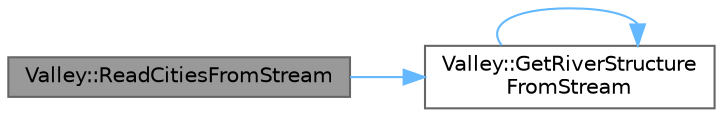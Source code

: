 digraph "Valley::ReadCitiesFromStream"
{
 // LATEX_PDF_SIZE
  bgcolor="transparent";
  edge [fontname=Helvetica,fontsize=10,labelfontname=Helvetica,labelfontsize=10];
  node [fontname=Helvetica,fontsize=10,shape=box,height=0.2,width=0.4];
  rankdir="LR";
  Node1 [id="Node000001",label="Valley::ReadCitiesFromStream",height=0.2,width=0.4,color="gray40", fillcolor="grey60", style="filled", fontcolor="black",tooltip=" "];
  Node1 -> Node2 [id="edge1_Node000001_Node000002",color="steelblue1",style="solid",tooltip=" "];
  Node2 [id="Node000002",label="Valley::GetRiverStructure\lFromStream",height=0.2,width=0.4,color="grey40", fillcolor="white", style="filled",URL="$classValley.html#aa6c899cd791dea40579e15f0958222a0",tooltip=" "];
  Node2 -> Node2 [id="edge2_Node000002_Node000002",color="steelblue1",style="solid",tooltip=" "];
}
